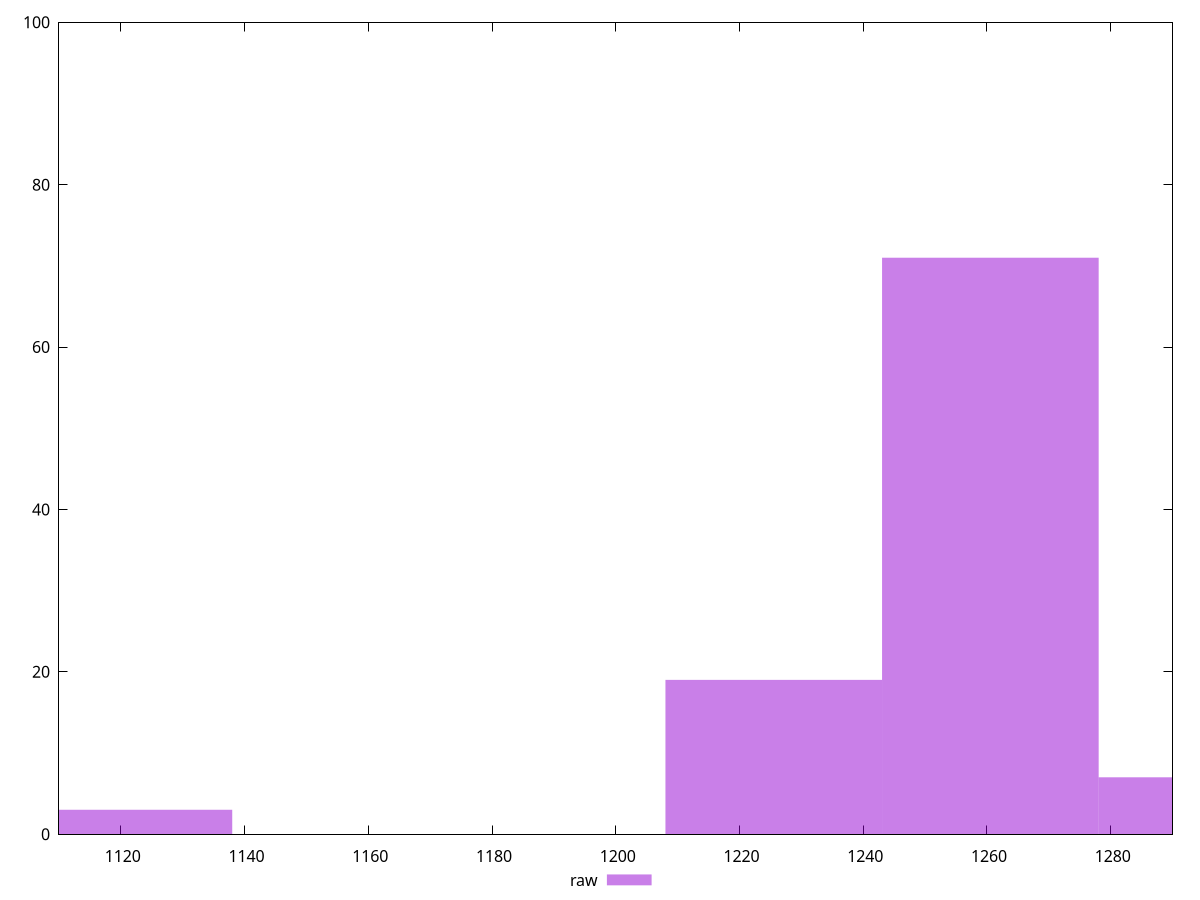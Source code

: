 reset

$raw <<EOF
1260.5572931593815 71
1225.541812793843 19
1295.5727735249197 7
1120.495371697228 3
EOF

set key outside below
set boxwidth 35.01548036553837
set xrange [1110:1290]
set yrange [0:100]
set trange [0:100]
set style fill transparent solid 0.5 noborder
set terminal svg size 640, 490 enhanced background rgb 'white'
set output "reports/report_00030_2021-02-24T20-42-31.540Z/uses-http2/samples/agenda/raw/histogram.svg"

plot $raw title "raw" with boxes

reset
